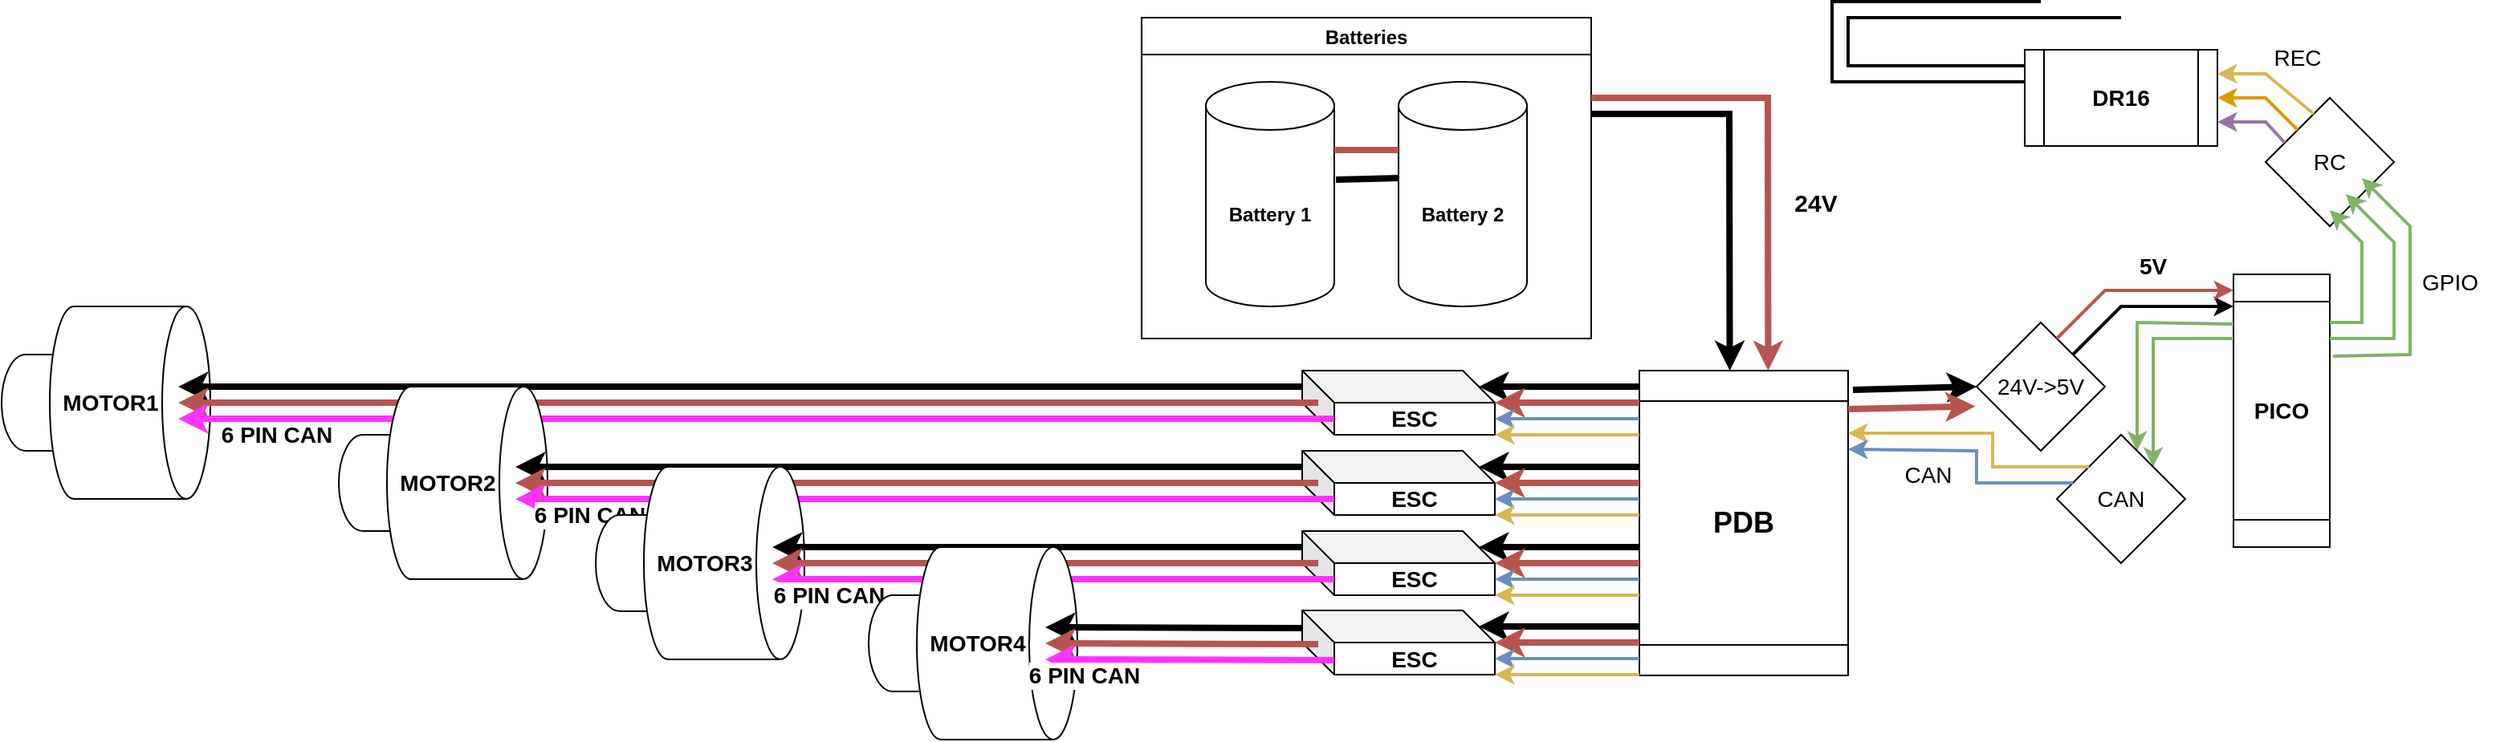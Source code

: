 <mxfile version="20.0.4" type="github">
  <diagram id="C5RBs43oDa-KdzZeNtuy" name="Page-1">
    <mxGraphModel dx="2061" dy="1180" grid="1" gridSize="10" guides="1" tooltips="1" connect="1" arrows="1" fold="1" page="1" pageScale="1" pageWidth="827" pageHeight="1169" math="0" shadow="0">
      <root>
        <mxCell id="WIyWlLk6GJQsqaUBKTNV-0" />
        <mxCell id="WIyWlLk6GJQsqaUBKTNV-1" parent="WIyWlLk6GJQsqaUBKTNV-0" />
        <mxCell id="nK2j5enhJsr7-rCD3_EY-0" value="Batteries" style="swimlane;" vertex="1" parent="WIyWlLk6GJQsqaUBKTNV-1">
          <mxGeometry x="750" y="30" width="280" height="200" as="geometry" />
        </mxCell>
        <mxCell id="nK2j5enhJsr7-rCD3_EY-1" value="&lt;b&gt;Battery 1&lt;/b&gt;" style="shape=cylinder3;whiteSpace=wrap;html=1;boundedLbl=1;backgroundOutline=1;size=15;" vertex="1" parent="nK2j5enhJsr7-rCD3_EY-0">
          <mxGeometry x="40" y="40" width="80" height="140" as="geometry" />
        </mxCell>
        <mxCell id="nK2j5enhJsr7-rCD3_EY-2" value="&lt;b&gt;Battery 2&lt;/b&gt;" style="shape=cylinder3;whiteSpace=wrap;html=1;boundedLbl=1;backgroundOutline=1;size=15;" vertex="1" parent="nK2j5enhJsr7-rCD3_EY-0">
          <mxGeometry x="160" y="40" width="80" height="140" as="geometry" />
        </mxCell>
        <mxCell id="nK2j5enhJsr7-rCD3_EY-3" value="" style="endArrow=none;html=1;rounded=0;entryX=0;entryY=0;entryDx=0;entryDy=42.5;entryPerimeter=0;exitX=1;exitY=0;exitDx=0;exitDy=42.5;exitPerimeter=0;fillColor=#f8cecc;strokeColor=#b85450;strokeWidth=4;" edge="1" parent="nK2j5enhJsr7-rCD3_EY-0" source="nK2j5enhJsr7-rCD3_EY-1" target="nK2j5enhJsr7-rCD3_EY-2">
          <mxGeometry width="50" height="50" relative="1" as="geometry">
            <mxPoint x="350" y="460" as="sourcePoint" />
            <mxPoint x="400" y="410" as="targetPoint" />
          </mxGeometry>
        </mxCell>
        <mxCell id="nK2j5enhJsr7-rCD3_EY-4" value="" style="endArrow=none;html=1;rounded=0;exitX=1.013;exitY=0.436;exitDx=0;exitDy=0;exitPerimeter=0;strokeWidth=4;" edge="1" parent="nK2j5enhJsr7-rCD3_EY-0" source="nK2j5enhJsr7-rCD3_EY-1">
          <mxGeometry width="50" height="50" relative="1" as="geometry">
            <mxPoint x="350" y="460" as="sourcePoint" />
            <mxPoint x="160" y="100" as="targetPoint" />
          </mxGeometry>
        </mxCell>
        <mxCell id="nK2j5enhJsr7-rCD3_EY-5" value="&lt;font style=&quot;font-size: 18px;&quot;&gt;&lt;b&gt;PDB&lt;/b&gt;&lt;/font&gt;" style="shape=process;whiteSpace=wrap;html=1;backgroundOutline=1;direction=south;" vertex="1" parent="WIyWlLk6GJQsqaUBKTNV-1">
          <mxGeometry x="1060" y="250" width="130" height="190" as="geometry" />
        </mxCell>
        <mxCell id="nK2j5enhJsr7-rCD3_EY-6" value="" style="endArrow=classic;html=1;rounded=0;strokeWidth=4;entryX=0;entryY=0.567;entryDx=0;entryDy=0;entryPerimeter=0;" edge="1" parent="WIyWlLk6GJQsqaUBKTNV-1" target="nK2j5enhJsr7-rCD3_EY-5">
          <mxGeometry width="50" height="50" relative="1" as="geometry">
            <mxPoint x="1030" y="90" as="sourcePoint" />
            <mxPoint x="1190" y="240" as="targetPoint" />
            <Array as="points">
              <mxPoint x="1116" y="90" />
            </Array>
          </mxGeometry>
        </mxCell>
        <mxCell id="nK2j5enhJsr7-rCD3_EY-7" value="" style="endArrow=classic;html=1;rounded=0;strokeWidth=4;entryX=0;entryY=0.383;entryDx=0;entryDy=0;exitX=1;exitY=0.25;exitDx=0;exitDy=0;entryPerimeter=0;fillColor=#f8cecc;strokeColor=#b85450;" edge="1" parent="WIyWlLk6GJQsqaUBKTNV-1" source="nK2j5enhJsr7-rCD3_EY-0" target="nK2j5enhJsr7-rCD3_EY-5">
          <mxGeometry width="50" height="50" relative="1" as="geometry">
            <mxPoint x="1050" y="90" as="sourcePoint" />
            <mxPoint x="1129" y="250" as="targetPoint" />
            <Array as="points">
              <mxPoint x="1140" y="80" />
            </Array>
          </mxGeometry>
        </mxCell>
        <mxCell id="nK2j5enhJsr7-rCD3_EY-8" value="&lt;font size=&quot;1&quot;&gt;&lt;b style=&quot;font-size: 15px;&quot;&gt;24V&lt;/b&gt;&lt;/font&gt;" style="text;html=1;strokeColor=none;fillColor=none;align=center;verticalAlign=middle;whiteSpace=wrap;rounded=0;" vertex="1" parent="WIyWlLk6GJQsqaUBKTNV-1">
          <mxGeometry x="1140" y="130" width="60" height="30" as="geometry" />
        </mxCell>
        <mxCell id="nK2j5enhJsr7-rCD3_EY-12" value="" style="endArrow=classic;html=1;rounded=0;fontSize=14;strokeWidth=4;exitX=0.063;exitY=-0.023;exitDx=0;exitDy=0;exitPerimeter=0;" edge="1" parent="WIyWlLk6GJQsqaUBKTNV-1" source="nK2j5enhJsr7-rCD3_EY-5">
          <mxGeometry width="50" height="50" relative="1" as="geometry">
            <mxPoint x="1140" y="370" as="sourcePoint" />
            <mxPoint x="1270" y="260" as="targetPoint" />
          </mxGeometry>
        </mxCell>
        <mxCell id="nK2j5enhJsr7-rCD3_EY-13" value="" style="endArrow=classic;html=1;rounded=0;fontSize=14;strokeWidth=4;entryX=0;entryY=0.25;entryDx=0;entryDy=0;fillColor=#f8cecc;strokeColor=#b85450;exitX=0.126;exitY=0;exitDx=0;exitDy=0;exitPerimeter=0;" edge="1" parent="WIyWlLk6GJQsqaUBKTNV-1" source="nK2j5enhJsr7-rCD3_EY-5">
          <mxGeometry width="50" height="50" relative="1" as="geometry">
            <mxPoint x="1200" y="271.97" as="sourcePoint" />
            <mxPoint x="1269.232" y="272.222" as="targetPoint" />
          </mxGeometry>
        </mxCell>
        <mxCell id="nK2j5enhJsr7-rCD3_EY-16" value="24V-&amp;gt;5V" style="rhombus;whiteSpace=wrap;html=1;fontSize=14;" vertex="1" parent="WIyWlLk6GJQsqaUBKTNV-1">
          <mxGeometry x="1270" y="220" width="80" height="80" as="geometry" />
        </mxCell>
        <mxCell id="nK2j5enhJsr7-rCD3_EY-17" value="" style="endArrow=classic;html=1;rounded=0;fontSize=14;strokeWidth=2;endSize=6;jumpSize=6;" edge="1" parent="WIyWlLk6GJQsqaUBKTNV-1" source="nK2j5enhJsr7-rCD3_EY-16">
          <mxGeometry width="50" height="50" relative="1" as="geometry">
            <mxPoint x="1390" y="230" as="sourcePoint" />
            <mxPoint x="1430" y="210" as="targetPoint" />
            <Array as="points">
              <mxPoint x="1360" y="210" />
            </Array>
          </mxGeometry>
        </mxCell>
        <mxCell id="nK2j5enhJsr7-rCD3_EY-18" value="" style="endArrow=classic;html=1;rounded=0;fontSize=14;strokeWidth=2;endSize=6;jumpSize=6;fillColor=#f8cecc;strokeColor=#b85450;" edge="1" parent="WIyWlLk6GJQsqaUBKTNV-1">
          <mxGeometry width="50" height="50" relative="1" as="geometry">
            <mxPoint x="1320" y="230" as="sourcePoint" />
            <mxPoint x="1430" y="200" as="targetPoint" />
            <Array as="points">
              <mxPoint x="1350" y="200" />
            </Array>
          </mxGeometry>
        </mxCell>
        <mxCell id="nK2j5enhJsr7-rCD3_EY-19" value="&lt;b&gt;5V&lt;/b&gt;" style="text;html=1;strokeColor=none;fillColor=none;align=center;verticalAlign=middle;whiteSpace=wrap;rounded=0;fontSize=14;" vertex="1" parent="WIyWlLk6GJQsqaUBKTNV-1">
          <mxGeometry x="1350" y="170" width="60" height="30" as="geometry" />
        </mxCell>
        <mxCell id="nK2j5enhJsr7-rCD3_EY-21" value="&lt;b&gt;PICO&lt;/b&gt;" style="shape=process;whiteSpace=wrap;html=1;backgroundOutline=1;fontSize=14;direction=south;" vertex="1" parent="WIyWlLk6GJQsqaUBKTNV-1">
          <mxGeometry x="1430" y="190" width="60" height="170" as="geometry" />
        </mxCell>
        <mxCell id="nK2j5enhJsr7-rCD3_EY-23" value="" style="endArrow=classic;html=1;rounded=0;fontSize=14;endSize=6;strokeWidth=2;jumpSize=6;exitX=0.182;exitY=1;exitDx=0;exitDy=0;exitPerimeter=0;fillColor=#d5e8d4;strokeColor=#82b366;" edge="1" parent="WIyWlLk6GJQsqaUBKTNV-1" source="nK2j5enhJsr7-rCD3_EY-21">
          <mxGeometry width="50" height="50" relative="1" as="geometry">
            <mxPoint x="1120" y="290" as="sourcePoint" />
            <mxPoint x="1370" y="300" as="targetPoint" />
            <Array as="points">
              <mxPoint x="1370" y="220" />
            </Array>
          </mxGeometry>
        </mxCell>
        <mxCell id="nK2j5enhJsr7-rCD3_EY-25" value="" style="endArrow=classic;html=1;rounded=0;fontSize=14;endSize=6;strokeWidth=2;jumpSize=6;fillColor=#d5e8d4;strokeColor=#82b366;" edge="1" parent="WIyWlLk6GJQsqaUBKTNV-1">
          <mxGeometry width="50" height="50" relative="1" as="geometry">
            <mxPoint x="1430" y="230" as="sourcePoint" />
            <mxPoint x="1380" y="310" as="targetPoint" />
            <Array as="points">
              <mxPoint x="1380" y="230" />
            </Array>
          </mxGeometry>
        </mxCell>
        <mxCell id="nK2j5enhJsr7-rCD3_EY-26" value="CAN " style="rhombus;whiteSpace=wrap;html=1;fontSize=14;" vertex="1" parent="WIyWlLk6GJQsqaUBKTNV-1">
          <mxGeometry x="1320" y="290" width="80" height="80" as="geometry" />
        </mxCell>
        <mxCell id="nK2j5enhJsr7-rCD3_EY-27" value="" style="endArrow=classic;html=1;rounded=0;fontSize=14;endSize=6;strokeWidth=2;jumpSize=6;exitX=0;exitY=0;exitDx=0;exitDy=0;fillColor=#fff2cc;strokeColor=#d6b656;" edge="1" parent="WIyWlLk6GJQsqaUBKTNV-1" source="nK2j5enhJsr7-rCD3_EY-26">
          <mxGeometry width="50" height="50" relative="1" as="geometry">
            <mxPoint x="1120" y="290" as="sourcePoint" />
            <mxPoint x="1190" y="289" as="targetPoint" />
            <Array as="points">
              <mxPoint x="1280" y="310" />
              <mxPoint x="1280" y="289" />
            </Array>
          </mxGeometry>
        </mxCell>
        <mxCell id="nK2j5enhJsr7-rCD3_EY-28" value="" style="endArrow=classic;html=1;rounded=0;fontSize=14;endSize=6;strokeWidth=2;jumpSize=6;fillColor=#dae8fc;strokeColor=#6c8ebf;" edge="1" parent="WIyWlLk6GJQsqaUBKTNV-1">
          <mxGeometry width="50" height="50" relative="1" as="geometry">
            <mxPoint x="1330" y="320" as="sourcePoint" />
            <mxPoint x="1190" y="299" as="targetPoint" />
            <Array as="points">
              <mxPoint x="1270" y="320" />
              <mxPoint x="1270" y="300" />
            </Array>
          </mxGeometry>
        </mxCell>
        <mxCell id="nK2j5enhJsr7-rCD3_EY-29" value="RC" style="rhombus;whiteSpace=wrap;html=1;fontSize=14;" vertex="1" parent="WIyWlLk6GJQsqaUBKTNV-1">
          <mxGeometry x="1450" y="80" width="80" height="80" as="geometry" />
        </mxCell>
        <mxCell id="nK2j5enhJsr7-rCD3_EY-30" value="" style="endArrow=classic;html=1;rounded=0;fontSize=14;endSize=6;strokeWidth=2;jumpSize=6;fillColor=#d5e8d4;strokeColor=#82b366;" edge="1" parent="WIyWlLk6GJQsqaUBKTNV-1">
          <mxGeometry width="50" height="50" relative="1" as="geometry">
            <mxPoint x="1490" y="220" as="sourcePoint" />
            <mxPoint x="1490" y="150" as="targetPoint" />
            <Array as="points">
              <mxPoint x="1510" y="220" />
              <mxPoint x="1510" y="170" />
            </Array>
          </mxGeometry>
        </mxCell>
        <mxCell id="nK2j5enhJsr7-rCD3_EY-31" value="" style="endArrow=classic;html=1;rounded=0;fontSize=14;endSize=6;strokeWidth=2;jumpSize=6;fillColor=#d5e8d4;strokeColor=#82b366;" edge="1" parent="WIyWlLk6GJQsqaUBKTNV-1">
          <mxGeometry width="50" height="50" relative="1" as="geometry">
            <mxPoint x="1490" y="230" as="sourcePoint" />
            <mxPoint x="1500" y="140" as="targetPoint" />
            <Array as="points">
              <mxPoint x="1530" y="230" />
              <mxPoint x="1530" y="170" />
            </Array>
          </mxGeometry>
        </mxCell>
        <mxCell id="nK2j5enhJsr7-rCD3_EY-32" value="" style="endArrow=classic;html=1;rounded=0;fontSize=14;endSize=6;strokeWidth=2;jumpSize=6;exitX=0.3;exitY=-0.033;exitDx=0;exitDy=0;exitPerimeter=0;fillColor=#d5e8d4;strokeColor=#82b366;" edge="1" parent="WIyWlLk6GJQsqaUBKTNV-1" source="nK2j5enhJsr7-rCD3_EY-21">
          <mxGeometry width="50" height="50" relative="1" as="geometry">
            <mxPoint x="1500" y="240" as="sourcePoint" />
            <mxPoint x="1510" y="130" as="targetPoint" />
            <Array as="points">
              <mxPoint x="1540" y="240" />
              <mxPoint x="1540" y="160" />
            </Array>
          </mxGeometry>
        </mxCell>
        <mxCell id="nK2j5enhJsr7-rCD3_EY-33" value="&lt;b&gt;DR16&lt;/b&gt;" style="shape=process;whiteSpace=wrap;html=1;backgroundOutline=1;fontSize=14;" vertex="1" parent="WIyWlLk6GJQsqaUBKTNV-1">
          <mxGeometry x="1300" y="50" width="120" height="60" as="geometry" />
        </mxCell>
        <mxCell id="nK2j5enhJsr7-rCD3_EY-35" value="" style="endArrow=none;html=1;rounded=0;fontSize=14;endSize=6;strokeWidth=2;jumpSize=6;" edge="1" parent="WIyWlLk6GJQsqaUBKTNV-1">
          <mxGeometry width="50" height="50" relative="1" as="geometry">
            <mxPoint x="1360" y="30" as="sourcePoint" />
            <mxPoint x="1300" y="60" as="targetPoint" />
            <Array as="points">
              <mxPoint x="1190" y="30" />
              <mxPoint x="1190" y="60" />
            </Array>
          </mxGeometry>
        </mxCell>
        <mxCell id="nK2j5enhJsr7-rCD3_EY-36" value="" style="endArrow=none;html=1;rounded=0;fontSize=14;endSize=6;strokeWidth=2;jumpSize=6;" edge="1" parent="WIyWlLk6GJQsqaUBKTNV-1">
          <mxGeometry width="50" height="50" relative="1" as="geometry">
            <mxPoint x="1310" y="20" as="sourcePoint" />
            <mxPoint x="1300" y="70" as="targetPoint" />
            <Array as="points">
              <mxPoint x="1180" y="20" />
              <mxPoint x="1180" y="70" />
            </Array>
          </mxGeometry>
        </mxCell>
        <mxCell id="nK2j5enhJsr7-rCD3_EY-37" value="" style="endArrow=classic;html=1;rounded=0;fontSize=14;endSize=6;strokeWidth=2;jumpSize=6;entryX=1;entryY=0.25;entryDx=0;entryDy=0;fillColor=#fff2cc;strokeColor=#d6b656;" edge="1" parent="WIyWlLk6GJQsqaUBKTNV-1" target="nK2j5enhJsr7-rCD3_EY-33">
          <mxGeometry width="50" height="50" relative="1" as="geometry">
            <mxPoint x="1480" y="90" as="sourcePoint" />
            <mxPoint x="1450" y="60" as="targetPoint" />
            <Array as="points">
              <mxPoint x="1450" y="65" />
            </Array>
          </mxGeometry>
        </mxCell>
        <mxCell id="nK2j5enhJsr7-rCD3_EY-38" value="" style="endArrow=classic;html=1;rounded=0;fontSize=14;endSize=6;strokeWidth=2;jumpSize=6;exitX=0;exitY=0;exitDx=0;exitDy=0;entryX=1;entryY=0.5;entryDx=0;entryDy=0;fillColor=#ffe6cc;strokeColor=#d79b00;" edge="1" parent="WIyWlLk6GJQsqaUBKTNV-1" source="nK2j5enhJsr7-rCD3_EY-29" target="nK2j5enhJsr7-rCD3_EY-33">
          <mxGeometry width="50" height="50" relative="1" as="geometry">
            <mxPoint x="1492" y="97.04" as="sourcePoint" />
            <mxPoint x="1430" y="75" as="targetPoint" />
            <Array as="points">
              <mxPoint x="1450" y="80" />
            </Array>
          </mxGeometry>
        </mxCell>
        <mxCell id="nK2j5enhJsr7-rCD3_EY-39" value="" style="endArrow=classic;html=1;rounded=0;fontSize=14;endSize=6;strokeWidth=2;jumpSize=6;exitX=0.15;exitY=0.35;exitDx=0;exitDy=0;exitPerimeter=0;entryX=1;entryY=0.75;entryDx=0;entryDy=0;fillColor=#e1d5e7;strokeColor=#9673a6;" edge="1" parent="WIyWlLk6GJQsqaUBKTNV-1" source="nK2j5enhJsr7-rCD3_EY-29" target="nK2j5enhJsr7-rCD3_EY-33">
          <mxGeometry width="50" height="50" relative="1" as="geometry">
            <mxPoint x="1487.04" y="106" as="sourcePoint" />
            <mxPoint x="1430" y="90" as="targetPoint" />
            <Array as="points">
              <mxPoint x="1450" y="95" />
            </Array>
          </mxGeometry>
        </mxCell>
        <mxCell id="nK2j5enhJsr7-rCD3_EY-48" value="&lt;b&gt;ESC&lt;/b&gt;" style="shape=cube;whiteSpace=wrap;html=1;boundedLbl=1;backgroundOutline=1;darkOpacity=0.05;darkOpacity2=0.1;fontSize=14;" vertex="1" parent="WIyWlLk6GJQsqaUBKTNV-1">
          <mxGeometry x="850" y="250" width="120" height="40" as="geometry" />
        </mxCell>
        <mxCell id="nK2j5enhJsr7-rCD3_EY-50" value="" style="endArrow=classic;html=1;rounded=0;fontSize=14;endSize=6;strokeWidth=4;jumpSize=6;exitX=0.158;exitY=1;exitDx=0;exitDy=0;exitPerimeter=0;entryX=0;entryY=0;entryDx=110;entryDy=10;entryPerimeter=0;" edge="1" parent="WIyWlLk6GJQsqaUBKTNV-1" target="nK2j5enhJsr7-rCD3_EY-48">
          <mxGeometry width="50" height="50" relative="1" as="geometry">
            <mxPoint x="1060" y="260.02" as="sourcePoint" />
            <mxPoint x="930" y="450" as="targetPoint" />
          </mxGeometry>
        </mxCell>
        <mxCell id="nK2j5enhJsr7-rCD3_EY-51" value="" style="endArrow=classic;html=1;rounded=0;fontSize=14;endSize=6;strokeWidth=4;jumpSize=6;entryX=0;entryY=0;entryDx=110;entryDy=10;entryPerimeter=0;fillColor=#f8cecc;strokeColor=#b85450;" edge="1" parent="WIyWlLk6GJQsqaUBKTNV-1">
          <mxGeometry width="50" height="50" relative="1" as="geometry">
            <mxPoint x="1060" y="270" as="sourcePoint" />
            <mxPoint x="970" y="270" as="targetPoint" />
            <Array as="points">
              <mxPoint x="1020" y="270" />
            </Array>
          </mxGeometry>
        </mxCell>
        <mxCell id="nK2j5enhJsr7-rCD3_EY-52" value="" style="endArrow=classic;html=1;rounded=0;fontSize=14;endSize=6;strokeWidth=2;jumpSize=6;fillColor=#dae8fc;strokeColor=#6c8ebf;" edge="1" parent="WIyWlLk6GJQsqaUBKTNV-1">
          <mxGeometry width="50" height="50" relative="1" as="geometry">
            <mxPoint x="1060" y="280" as="sourcePoint" />
            <mxPoint x="970" y="280" as="targetPoint" />
          </mxGeometry>
        </mxCell>
        <mxCell id="nK2j5enhJsr7-rCD3_EY-53" value="" style="endArrow=classic;html=1;rounded=0;fontSize=14;endSize=6;strokeWidth=2;jumpSize=6;fillColor=#fff2cc;strokeColor=#d6b656;" edge="1" parent="WIyWlLk6GJQsqaUBKTNV-1">
          <mxGeometry width="50" height="50" relative="1" as="geometry">
            <mxPoint x="1060" y="290" as="sourcePoint" />
            <mxPoint x="970" y="290" as="targetPoint" />
          </mxGeometry>
        </mxCell>
        <mxCell id="nK2j5enhJsr7-rCD3_EY-55" value="&lt;b&gt;ESC&lt;/b&gt;" style="shape=cube;whiteSpace=wrap;html=1;boundedLbl=1;backgroundOutline=1;darkOpacity=0.05;darkOpacity2=0.1;fontSize=14;" vertex="1" parent="WIyWlLk6GJQsqaUBKTNV-1">
          <mxGeometry x="850" y="300" width="120" height="40" as="geometry" />
        </mxCell>
        <mxCell id="nK2j5enhJsr7-rCD3_EY-56" value="" style="endArrow=classic;html=1;rounded=0;fontSize=14;endSize=6;strokeWidth=4;jumpSize=6;exitX=0.158;exitY=1;exitDx=0;exitDy=0;exitPerimeter=0;entryX=0;entryY=0;entryDx=110;entryDy=10;entryPerimeter=0;" edge="1" parent="WIyWlLk6GJQsqaUBKTNV-1" target="nK2j5enhJsr7-rCD3_EY-55">
          <mxGeometry width="50" height="50" relative="1" as="geometry">
            <mxPoint x="1060" y="310.02" as="sourcePoint" />
            <mxPoint x="930" y="500" as="targetPoint" />
          </mxGeometry>
        </mxCell>
        <mxCell id="nK2j5enhJsr7-rCD3_EY-57" value="" style="endArrow=classic;html=1;rounded=0;fontSize=14;endSize=6;strokeWidth=4;jumpSize=6;entryX=0;entryY=0;entryDx=110;entryDy=10;entryPerimeter=0;fillColor=#f8cecc;strokeColor=#b85450;" edge="1" parent="WIyWlLk6GJQsqaUBKTNV-1">
          <mxGeometry width="50" height="50" relative="1" as="geometry">
            <mxPoint x="1060" y="320" as="sourcePoint" />
            <mxPoint x="970" y="320" as="targetPoint" />
            <Array as="points">
              <mxPoint x="1020" y="320" />
            </Array>
          </mxGeometry>
        </mxCell>
        <mxCell id="nK2j5enhJsr7-rCD3_EY-58" value="" style="endArrow=classic;html=1;rounded=0;fontSize=14;endSize=6;strokeWidth=2;jumpSize=6;fillColor=#dae8fc;strokeColor=#6c8ebf;" edge="1" parent="WIyWlLk6GJQsqaUBKTNV-1">
          <mxGeometry width="50" height="50" relative="1" as="geometry">
            <mxPoint x="1060" y="330" as="sourcePoint" />
            <mxPoint x="970" y="330" as="targetPoint" />
          </mxGeometry>
        </mxCell>
        <mxCell id="nK2j5enhJsr7-rCD3_EY-59" value="" style="endArrow=classic;html=1;rounded=0;fontSize=14;endSize=6;strokeWidth=2;jumpSize=6;fillColor=#fff2cc;strokeColor=#d6b656;" edge="1" parent="WIyWlLk6GJQsqaUBKTNV-1">
          <mxGeometry width="50" height="50" relative="1" as="geometry">
            <mxPoint x="1060" y="340" as="sourcePoint" />
            <mxPoint x="970" y="340" as="targetPoint" />
          </mxGeometry>
        </mxCell>
        <mxCell id="nK2j5enhJsr7-rCD3_EY-60" value="&lt;b&gt;ESC&lt;/b&gt;" style="shape=cube;whiteSpace=wrap;html=1;boundedLbl=1;backgroundOutline=1;darkOpacity=0.05;darkOpacity2=0.1;fontSize=14;" vertex="1" parent="WIyWlLk6GJQsqaUBKTNV-1">
          <mxGeometry x="850" y="350" width="120" height="40" as="geometry" />
        </mxCell>
        <mxCell id="nK2j5enhJsr7-rCD3_EY-61" value="" style="endArrow=classic;html=1;rounded=0;fontSize=14;endSize=6;strokeWidth=4;jumpSize=6;exitX=0.158;exitY=1;exitDx=0;exitDy=0;exitPerimeter=0;entryX=0;entryY=0;entryDx=110;entryDy=10;entryPerimeter=0;" edge="1" parent="WIyWlLk6GJQsqaUBKTNV-1" target="nK2j5enhJsr7-rCD3_EY-60">
          <mxGeometry width="50" height="50" relative="1" as="geometry">
            <mxPoint x="1060" y="360.02" as="sourcePoint" />
            <mxPoint x="930" y="550" as="targetPoint" />
          </mxGeometry>
        </mxCell>
        <mxCell id="nK2j5enhJsr7-rCD3_EY-62" value="" style="endArrow=classic;html=1;rounded=0;fontSize=14;endSize=6;strokeWidth=4;jumpSize=6;entryX=0;entryY=0;entryDx=110;entryDy=10;entryPerimeter=0;fillColor=#f8cecc;strokeColor=#b85450;" edge="1" parent="WIyWlLk6GJQsqaUBKTNV-1">
          <mxGeometry width="50" height="50" relative="1" as="geometry">
            <mxPoint x="1060" y="370" as="sourcePoint" />
            <mxPoint x="970" y="370" as="targetPoint" />
            <Array as="points">
              <mxPoint x="1020" y="370" />
            </Array>
          </mxGeometry>
        </mxCell>
        <mxCell id="nK2j5enhJsr7-rCD3_EY-63" value="" style="endArrow=classic;html=1;rounded=0;fontSize=14;endSize=6;strokeWidth=2;jumpSize=6;fillColor=#dae8fc;strokeColor=#6c8ebf;" edge="1" parent="WIyWlLk6GJQsqaUBKTNV-1">
          <mxGeometry width="50" height="50" relative="1" as="geometry">
            <mxPoint x="1060" y="380" as="sourcePoint" />
            <mxPoint x="970" y="380" as="targetPoint" />
          </mxGeometry>
        </mxCell>
        <mxCell id="nK2j5enhJsr7-rCD3_EY-64" value="" style="endArrow=classic;html=1;rounded=0;fontSize=14;endSize=6;strokeWidth=2;jumpSize=6;fillColor=#fff2cc;strokeColor=#d6b656;" edge="1" parent="WIyWlLk6GJQsqaUBKTNV-1">
          <mxGeometry width="50" height="50" relative="1" as="geometry">
            <mxPoint x="1060" y="390" as="sourcePoint" />
            <mxPoint x="970" y="390" as="targetPoint" />
          </mxGeometry>
        </mxCell>
        <mxCell id="nK2j5enhJsr7-rCD3_EY-65" value="&lt;b&gt;ESC&lt;/b&gt;" style="shape=cube;whiteSpace=wrap;html=1;boundedLbl=1;backgroundOutline=1;darkOpacity=0.05;darkOpacity2=0.1;fontSize=14;" vertex="1" parent="WIyWlLk6GJQsqaUBKTNV-1">
          <mxGeometry x="850" y="399.5" width="120" height="40" as="geometry" />
        </mxCell>
        <mxCell id="nK2j5enhJsr7-rCD3_EY-66" value="" style="endArrow=classic;html=1;rounded=0;fontSize=14;endSize=6;strokeWidth=4;jumpSize=6;exitX=0.158;exitY=1;exitDx=0;exitDy=0;exitPerimeter=0;entryX=0;entryY=0;entryDx=110;entryDy=10;entryPerimeter=0;" edge="1" parent="WIyWlLk6GJQsqaUBKTNV-1" target="nK2j5enhJsr7-rCD3_EY-65">
          <mxGeometry width="50" height="50" relative="1" as="geometry">
            <mxPoint x="1060" y="409.52" as="sourcePoint" />
            <mxPoint x="930" y="599.5" as="targetPoint" />
          </mxGeometry>
        </mxCell>
        <mxCell id="nK2j5enhJsr7-rCD3_EY-67" value="" style="endArrow=classic;html=1;rounded=0;fontSize=14;endSize=6;strokeWidth=4;jumpSize=6;entryX=0;entryY=0;entryDx=110;entryDy=10;entryPerimeter=0;fillColor=#f8cecc;strokeColor=#b85450;" edge="1" parent="WIyWlLk6GJQsqaUBKTNV-1">
          <mxGeometry width="50" height="50" relative="1" as="geometry">
            <mxPoint x="1060" y="419.5" as="sourcePoint" />
            <mxPoint x="970" y="419.5" as="targetPoint" />
            <Array as="points">
              <mxPoint x="1020" y="419.5" />
            </Array>
          </mxGeometry>
        </mxCell>
        <mxCell id="nK2j5enhJsr7-rCD3_EY-68" value="" style="endArrow=classic;html=1;rounded=0;fontSize=14;endSize=6;strokeWidth=2;jumpSize=6;fillColor=#dae8fc;strokeColor=#6c8ebf;" edge="1" parent="WIyWlLk6GJQsqaUBKTNV-1">
          <mxGeometry width="50" height="50" relative="1" as="geometry">
            <mxPoint x="1060" y="429.5" as="sourcePoint" />
            <mxPoint x="970" y="429.5" as="targetPoint" />
          </mxGeometry>
        </mxCell>
        <mxCell id="nK2j5enhJsr7-rCD3_EY-69" value="" style="endArrow=classic;html=1;rounded=0;fontSize=14;endSize=6;strokeWidth=2;jumpSize=6;fillColor=#fff2cc;strokeColor=#d6b656;" edge="1" parent="WIyWlLk6GJQsqaUBKTNV-1">
          <mxGeometry width="50" height="50" relative="1" as="geometry">
            <mxPoint x="1060" y="439.5" as="sourcePoint" />
            <mxPoint x="970" y="439.5" as="targetPoint" />
          </mxGeometry>
        </mxCell>
        <mxCell id="nK2j5enhJsr7-rCD3_EY-72" value="REC" style="text;html=1;strokeColor=none;fillColor=none;align=center;verticalAlign=middle;whiteSpace=wrap;rounded=0;fontSize=14;" vertex="1" parent="WIyWlLk6GJQsqaUBKTNV-1">
          <mxGeometry x="1440" y="40" width="60" height="30" as="geometry" />
        </mxCell>
        <mxCell id="nK2j5enhJsr7-rCD3_EY-74" value="CAN" style="text;html=1;strokeColor=none;fillColor=none;align=center;verticalAlign=middle;whiteSpace=wrap;rounded=0;fontSize=14;" vertex="1" parent="WIyWlLk6GJQsqaUBKTNV-1">
          <mxGeometry x="1210" y="300" width="60" height="30" as="geometry" />
        </mxCell>
        <mxCell id="nK2j5enhJsr7-rCD3_EY-76" value="GPIO" style="text;html=1;strokeColor=none;fillColor=none;align=center;verticalAlign=middle;whiteSpace=wrap;rounded=0;fontSize=14;" vertex="1" parent="WIyWlLk6GJQsqaUBKTNV-1">
          <mxGeometry x="1535" y="180" width="60" height="30" as="geometry" />
        </mxCell>
        <mxCell id="nK2j5enhJsr7-rCD3_EY-86" value="" style="shape=cylinder3;whiteSpace=wrap;html=1;boundedLbl=1;backgroundOutline=1;size=15;fontSize=14;direction=south;" vertex="1" parent="WIyWlLk6GJQsqaUBKTNV-1">
          <mxGeometry x="40" y="240" width="80" height="60" as="geometry" />
        </mxCell>
        <mxCell id="nK2j5enhJsr7-rCD3_EY-87" value="&lt;b&gt;MOTOR1&lt;/b&gt;" style="shape=cylinder3;whiteSpace=wrap;html=1;boundedLbl=1;backgroundOutline=1;size=15;fontSize=14;direction=south;" vertex="1" parent="WIyWlLk6GJQsqaUBKTNV-1">
          <mxGeometry x="70" y="210" width="100" height="120" as="geometry" />
        </mxCell>
        <mxCell id="nK2j5enhJsr7-rCD3_EY-88" value="" style="endArrow=classic;html=1;rounded=0;fontSize=14;endSize=6;strokeWidth=4;jumpSize=6;exitX=0;exitY=0;exitDx=0;exitDy=10;exitPerimeter=0;" edge="1" parent="WIyWlLk6GJQsqaUBKTNV-1" source="nK2j5enhJsr7-rCD3_EY-48">
          <mxGeometry width="50" height="50" relative="1" as="geometry">
            <mxPoint x="830" y="260" as="sourcePoint" />
            <mxPoint x="150" y="260" as="targetPoint" />
          </mxGeometry>
        </mxCell>
        <mxCell id="nK2j5enhJsr7-rCD3_EY-89" value="" style="endArrow=classic;html=1;rounded=0;fontSize=14;endSize=6;strokeWidth=4;jumpSize=6;exitX=0;exitY=0;exitDx=0;exitDy=10;exitPerimeter=0;fillColor=#f8cecc;strokeColor=#b85450;" edge="1" parent="WIyWlLk6GJQsqaUBKTNV-1">
          <mxGeometry width="50" height="50" relative="1" as="geometry">
            <mxPoint x="860" y="270" as="sourcePoint" />
            <mxPoint x="150" y="270" as="targetPoint" />
          </mxGeometry>
        </mxCell>
        <mxCell id="nK2j5enhJsr7-rCD3_EY-90" value="" style="endArrow=classic;html=1;rounded=0;fontSize=14;endSize=6;strokeWidth=4;jumpSize=6;exitX=0;exitY=0;exitDx=0;exitDy=10;exitPerimeter=0;fillColor=#f5f5f5;strokeColor=#FF33FF;" edge="1" parent="WIyWlLk6GJQsqaUBKTNV-1">
          <mxGeometry width="50" height="50" relative="1" as="geometry">
            <mxPoint x="870" y="280" as="sourcePoint" />
            <mxPoint x="150" y="280" as="targetPoint" />
          </mxGeometry>
        </mxCell>
        <mxCell id="nK2j5enhJsr7-rCD3_EY-91" value="&lt;b&gt;6 PIN CAN&lt;/b&gt;" style="edgeLabel;html=1;align=center;verticalAlign=middle;resizable=0;points=[];fontSize=14;" vertex="1" connectable="0" parent="nK2j5enhJsr7-rCD3_EY-90">
          <mxGeometry x="0.863" y="3" relative="1" as="geometry">
            <mxPoint x="11" y="7" as="offset" />
          </mxGeometry>
        </mxCell>
        <mxCell id="nK2j5enhJsr7-rCD3_EY-98" value="" style="shape=cylinder3;whiteSpace=wrap;html=1;boundedLbl=1;backgroundOutline=1;size=15;fontSize=14;direction=south;" vertex="1" parent="WIyWlLk6GJQsqaUBKTNV-1">
          <mxGeometry x="250" y="290" width="80" height="60" as="geometry" />
        </mxCell>
        <mxCell id="nK2j5enhJsr7-rCD3_EY-99" value="&lt;b&gt;MOTOR2&lt;/b&gt;" style="shape=cylinder3;whiteSpace=wrap;html=1;boundedLbl=1;backgroundOutline=1;size=15;fontSize=14;direction=south;" vertex="1" parent="WIyWlLk6GJQsqaUBKTNV-1">
          <mxGeometry x="280" y="260" width="100" height="120" as="geometry" />
        </mxCell>
        <mxCell id="nK2j5enhJsr7-rCD3_EY-100" value="" style="endArrow=classic;html=1;rounded=0;fontSize=14;endSize=6;strokeWidth=4;jumpSize=6;" edge="1" parent="WIyWlLk6GJQsqaUBKTNV-1">
          <mxGeometry width="50" height="50" relative="1" as="geometry">
            <mxPoint x="850" y="310" as="sourcePoint" />
            <mxPoint x="360" y="310" as="targetPoint" />
          </mxGeometry>
        </mxCell>
        <mxCell id="nK2j5enhJsr7-rCD3_EY-101" value="" style="endArrow=classic;html=1;rounded=0;fontSize=14;endSize=6;strokeWidth=4;jumpSize=6;fillColor=#f8cecc;strokeColor=#b85450;" edge="1" parent="WIyWlLk6GJQsqaUBKTNV-1">
          <mxGeometry width="50" height="50" relative="1" as="geometry">
            <mxPoint x="860" y="320" as="sourcePoint" />
            <mxPoint x="360" y="320" as="targetPoint" />
          </mxGeometry>
        </mxCell>
        <mxCell id="nK2j5enhJsr7-rCD3_EY-102" value="" style="endArrow=classic;html=1;rounded=0;fontSize=14;endSize=6;strokeWidth=4;jumpSize=6;fillColor=#f5f5f5;strokeColor=#FF33FF;" edge="1" parent="WIyWlLk6GJQsqaUBKTNV-1">
          <mxGeometry width="50" height="50" relative="1" as="geometry">
            <mxPoint x="870" y="330" as="sourcePoint" />
            <mxPoint x="360" y="330" as="targetPoint" />
          </mxGeometry>
        </mxCell>
        <mxCell id="nK2j5enhJsr7-rCD3_EY-103" value="&lt;b&gt;6 PIN CAN&lt;/b&gt;" style="edgeLabel;html=1;align=center;verticalAlign=middle;resizable=0;points=[];fontSize=14;" vertex="1" connectable="0" parent="nK2j5enhJsr7-rCD3_EY-102">
          <mxGeometry x="0.863" y="3" relative="1" as="geometry">
            <mxPoint x="11" y="7" as="offset" />
          </mxGeometry>
        </mxCell>
        <mxCell id="nK2j5enhJsr7-rCD3_EY-104" value="" style="shape=cylinder3;whiteSpace=wrap;html=1;boundedLbl=1;backgroundOutline=1;size=15;fontSize=14;direction=south;" vertex="1" parent="WIyWlLk6GJQsqaUBKTNV-1">
          <mxGeometry x="410" y="340" width="80" height="60" as="geometry" />
        </mxCell>
        <mxCell id="nK2j5enhJsr7-rCD3_EY-105" value="&lt;b&gt;MOTOR3&lt;/b&gt;" style="shape=cylinder3;whiteSpace=wrap;html=1;boundedLbl=1;backgroundOutline=1;size=15;fontSize=14;direction=south;" vertex="1" parent="WIyWlLk6GJQsqaUBKTNV-1">
          <mxGeometry x="440" y="310" width="100" height="120" as="geometry" />
        </mxCell>
        <mxCell id="nK2j5enhJsr7-rCD3_EY-106" value="" style="endArrow=classic;html=1;rounded=0;fontSize=14;endSize=6;strokeWidth=4;jumpSize=6;" edge="1" parent="WIyWlLk6GJQsqaUBKTNV-1">
          <mxGeometry width="50" height="50" relative="1" as="geometry">
            <mxPoint x="850" y="360" as="sourcePoint" />
            <mxPoint x="520" y="360" as="targetPoint" />
          </mxGeometry>
        </mxCell>
        <mxCell id="nK2j5enhJsr7-rCD3_EY-107" value="" style="endArrow=classic;html=1;rounded=0;fontSize=14;endSize=6;strokeWidth=4;jumpSize=6;fillColor=#f8cecc;strokeColor=#b85450;" edge="1" parent="WIyWlLk6GJQsqaUBKTNV-1">
          <mxGeometry width="50" height="50" relative="1" as="geometry">
            <mxPoint x="860" y="370" as="sourcePoint" />
            <mxPoint x="520" y="370" as="targetPoint" />
          </mxGeometry>
        </mxCell>
        <mxCell id="nK2j5enhJsr7-rCD3_EY-108" value="" style="endArrow=classic;html=1;rounded=0;fontSize=14;endSize=6;strokeWidth=4;jumpSize=6;fillColor=#f5f5f5;strokeColor=#FF33FF;" edge="1" parent="WIyWlLk6GJQsqaUBKTNV-1">
          <mxGeometry width="50" height="50" relative="1" as="geometry">
            <mxPoint x="870" y="380" as="sourcePoint" />
            <mxPoint x="520" y="380" as="targetPoint" />
          </mxGeometry>
        </mxCell>
        <mxCell id="nK2j5enhJsr7-rCD3_EY-109" value="&lt;b&gt;6 PIN CAN&lt;/b&gt;" style="edgeLabel;html=1;align=center;verticalAlign=middle;resizable=0;points=[];fontSize=14;" vertex="1" connectable="0" parent="nK2j5enhJsr7-rCD3_EY-108">
          <mxGeometry x="0.863" y="3" relative="1" as="geometry">
            <mxPoint x="11" y="7" as="offset" />
          </mxGeometry>
        </mxCell>
        <mxCell id="nK2j5enhJsr7-rCD3_EY-110" value="" style="shape=cylinder3;whiteSpace=wrap;html=1;boundedLbl=1;backgroundOutline=1;size=15;fontSize=14;direction=south;" vertex="1" parent="WIyWlLk6GJQsqaUBKTNV-1">
          <mxGeometry x="580" y="390" width="80" height="60" as="geometry" />
        </mxCell>
        <mxCell id="nK2j5enhJsr7-rCD3_EY-111" value="&lt;b&gt;MOTOR4&lt;/b&gt;" style="shape=cylinder3;whiteSpace=wrap;html=1;boundedLbl=1;backgroundOutline=1;size=15;fontSize=14;direction=south;" vertex="1" parent="WIyWlLk6GJQsqaUBKTNV-1">
          <mxGeometry x="610" y="360" width="100" height="120" as="geometry" />
        </mxCell>
        <mxCell id="nK2j5enhJsr7-rCD3_EY-112" value="" style="endArrow=classic;html=1;rounded=0;fontSize=14;endSize=6;strokeWidth=4;jumpSize=6;" edge="1" parent="WIyWlLk6GJQsqaUBKTNV-1">
          <mxGeometry width="50" height="50" relative="1" as="geometry">
            <mxPoint x="850" y="410.5" as="sourcePoint" />
            <mxPoint x="690" y="410" as="targetPoint" />
          </mxGeometry>
        </mxCell>
        <mxCell id="nK2j5enhJsr7-rCD3_EY-113" value="" style="endArrow=classic;html=1;rounded=0;fontSize=14;endSize=6;strokeWidth=4;jumpSize=6;fillColor=#f8cecc;strokeColor=#b85450;" edge="1" parent="WIyWlLk6GJQsqaUBKTNV-1">
          <mxGeometry width="50" height="50" relative="1" as="geometry">
            <mxPoint x="860" y="420.5" as="sourcePoint" />
            <mxPoint x="690" y="420" as="targetPoint" />
          </mxGeometry>
        </mxCell>
        <mxCell id="nK2j5enhJsr7-rCD3_EY-114" value="" style="endArrow=classic;html=1;rounded=0;fontSize=14;endSize=6;strokeWidth=4;jumpSize=6;fillColor=#f5f5f5;strokeColor=#FF33FF;" edge="1" parent="WIyWlLk6GJQsqaUBKTNV-1">
          <mxGeometry width="50" height="50" relative="1" as="geometry">
            <mxPoint x="870" y="430.5" as="sourcePoint" />
            <mxPoint x="690" y="430" as="targetPoint" />
          </mxGeometry>
        </mxCell>
        <mxCell id="nK2j5enhJsr7-rCD3_EY-115" value="&lt;b&gt;6 PIN CAN&lt;/b&gt;" style="edgeLabel;html=1;align=center;verticalAlign=middle;resizable=0;points=[];fontSize=14;" vertex="1" connectable="0" parent="nK2j5enhJsr7-rCD3_EY-114">
          <mxGeometry x="0.863" y="3" relative="1" as="geometry">
            <mxPoint x="11" y="7" as="offset" />
          </mxGeometry>
        </mxCell>
      </root>
    </mxGraphModel>
  </diagram>
</mxfile>
